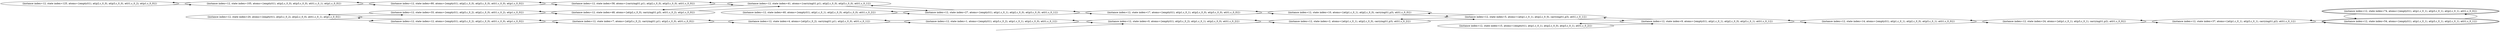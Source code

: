 digraph {
rankdir="LR"
s125[label="(instance index=12, state index=125, atoms={empty(t1), at(p2,c_0_0), at(p3,c_0_0), at(t1,c_0_2), at(p1,c_0_0)})"]
s105[label="(instance index=12, state index=105, atoms={empty(t1), at(p2,c_0_0), at(p3,c_0_0), at(t1,c_0_1), at(p1,c_0_0)})"]
s20[label="(instance index=12, state index=20, atoms={empty(t1), at(p3,c_0_2), at(p2,c_0_0), at(t1,c_0_1), at(p1,c_0_0)})"]
s80[label="(instance index=12, state index=80, atoms={empty(t1), at(p2,c_0_0), at(p3,c_0_0), at(t1,c_0_0), at(p1,c_0_0)})"]
s12[label="(instance index=12, state index=12, atoms={empty(t1), at(p3,c_0_2), at(p2,c_0_0), at(t1,c_0_0), at(p1,c_0_0)})"]
s33[label="(instance index=12, state index=33, atoms={empty(t1), at(p3,c_0_2), at(p2,c_0_0), at(t1,c_0_2), at(p1,c_0_0)})"]
s48[label="(instance index=12, state index=48, atoms={at(p2,c_0_0), carrying(t1,p3), at(t1,c_0_2), at(p1,c_0_0)})"]
s7[label="(instance index=12, state index=7, atoms={at(p3,c_0_2), carrying(t1,p1), at(p2,c_0_0), at(t1,c_0_0)})"]
s58[label="(instance index=12, state index=58, atoms={carrying(t1,p1), at(p2,c_0_0), at(p3,c_0_0), at(t1,c_0_0)})"]
s40[label="(instance index=12, state index=40, atoms={empty(t1), at(p1,c_0_1), at(p2,c_0_0), at(p3,c_0_0), at(t1,c_0_2)})"]
s41[label="(instance index=12, state index=41, atoms={carrying(t1,p1), at(p2,c_0_0), at(p3,c_0_0), at(t1,c_0_1)})"]
s4[label="(instance index=12, state index=4, atoms={at(p3,c_0_2), carrying(t1,p1), at(p2,c_0_0), at(t1,c_0_1)})"]
s27[label="(instance index=12, state index=27, atoms={empty(t1), at(p1,c_0_1), at(p2,c_0_0), at(p3,c_0_0), at(t1,c_0_1)})"]
s1[label="(instance index=12, state index=1, atoms={empty(t1), at(p3,c_0_2), at(p1,c_0_1), at(p2,c_0_0), at(t1,c_0_1)})"]
s0[label="(instance index=12, state index=0, atoms={empty(t1), at(p3,c_0_2), at(p1,c_0_1), at(p2,c_0_0), at(t1,c_0_2)})"]
s17[label="(instance index=12, state index=17, atoms={empty(t1), at(p1,c_0_1), at(p2,c_0_0), at(p3,c_0_0), at(t1,c_0_0)})"]
s2[label="(instance index=12, state index=2, atoms={at(p1,c_0_1), at(p2,c_0_0), carrying(t1,p3), at(t1,c_0_2)})"]
s10[label="(instance index=12, state index=10, atoms={at(p1,c_0_1), at(p2,c_0_0), carrying(t1,p3), at(t1,c_0_0)})"]
s15[label="(instance index=12, state index=15, atoms={empty(t1), at(p1,c_0_1), at(p2,c_0_0), at(p3,c_0_1), at(t1,c_0_2)})"]
s5[label="(instance index=12, state index=5, atoms={at(p1,c_0_1), at(p2,c_0_0), carrying(t1,p3), at(t1,c_0_1)})"]
s9[label="(instance index=12, state index=9, atoms={empty(t1), at(p1,c_0_1), at(p2,c_0_0), at(p3,c_0_1), at(t1,c_0_1)})"]
s14[label="(instance index=12, state index=14, atoms={empty(t1), at(p1,c_0_1), at(p2,c_0_0), at(p3,c_0_1), at(t1,c_0_0)})"]
s24[label="(instance index=12, state index=24, atoms={at(p1,c_0_1), at(p3,c_0_1), carrying(t1,p2), at(t1,c_0_0)})"]
s37[label="(instance index=12, state index=37, atoms={at(p1,c_0_1), at(p3,c_0_1), carrying(t1,p2), at(t1,c_0_1)})"]
s54[peripheries=2,label="(instance index=12, state index=54, atoms={empty(t1), at(p1,c_0_1), at(p3,c_0_1), at(p2,c_0_1), at(t1,c_0_1)})"]
s74[peripheries=2,label="(instance index=12, state index=74, atoms={empty(t1), at(p1,c_0_1), at(p3,c_0_1), at(p2,c_0_1), at(t1,c_0_0)})"]
Dangling [ label = "", style = invis ]
{ rank = same; Dangling }
Dangling -> s0
{ rank = same; s0}
{ rank = same; s105,s20}
{ rank = same; s80,s12,s33}
{ rank = same; s48,s7,s58}
{ rank = same; s40,s41,s4}
{ rank = same; s27,s1}
{ rank = same; s0,s17}
{ rank = same; s2,s10}
{ rank = same; s15,s5}
{ rank = same; s9}
{ rank = same; s14}
{ rank = same; s24}
{ rank = same; s37}
{ rank = same; s54,s74}
{
s125->s105
}
{
s105->s125
s105->s80
s20->s12
s20->s33
}
{
s80->s58
s80->s105
s12->s7
s12->s20
s33->s20
s33->s48
}
{
s48->s33
s48->s41
s7->s4
s7->s12
s58->s41
s58->s80
}
{
s40->s27
s41->s58
s41->s27
s41->s48
s4->s7
s4->s1
}
{
s27->s17
s27->s41
s27->s40
s1->s4
s1->s0
}
{
s0->s2
s0->s1
s17->s27
s17->s10
}
{
s2->s5
s2->s0
s10->s5
s10->s17
}
{
s15->s9
s5->s10
s5->s2
s5->s9
}
{
s9->s15
s9->s14
s9->s5
}
{
s14->s9
s14->s24
}
{
s24->s14
s24->s37
}
{
s37->s54
s37->s24
}
{
s54->s37
s54->s74
s74->s54
}
}
